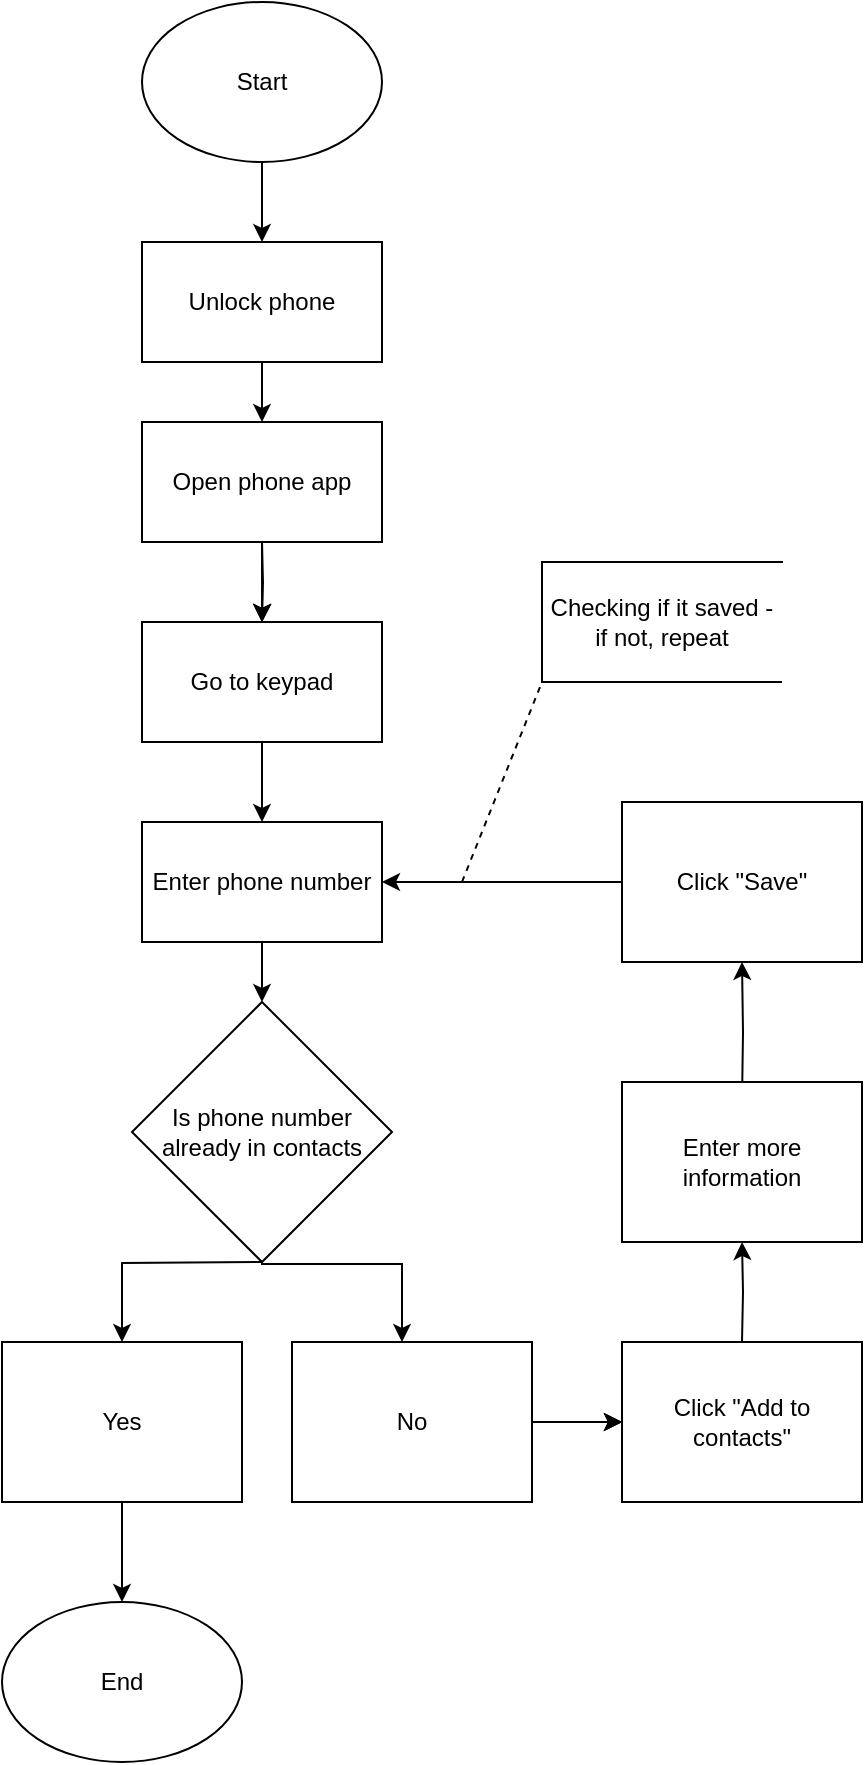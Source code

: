 <mxfile version="22.0.2" type="github">
  <diagram name="Page-1" id="pk6mPZ26se8e6UtmQEcE">
    <mxGraphModel dx="1894" dy="970" grid="1" gridSize="10" guides="1" tooltips="1" connect="1" arrows="1" fold="1" page="1" pageScale="1" pageWidth="850" pageHeight="1100" math="0" shadow="0">
      <root>
        <mxCell id="0" />
        <mxCell id="1" parent="0" />
        <mxCell id="Kl7lDOIlUgvbYGV5eezf-9" style="edgeStyle=orthogonalEdgeStyle;rounded=0;orthogonalLoop=1;jettySize=auto;html=1;entryX=0.5;entryY=0;entryDx=0;entryDy=0;" parent="1" edge="1" target="3zjKFDLOZzd586ucKAZ4-1">
          <mxGeometry relative="1" as="geometry">
            <mxPoint x="300" y="310" as="targetPoint" />
            <mxPoint x="300" y="300" as="sourcePoint" />
          </mxGeometry>
        </mxCell>
        <mxCell id="Kl7lDOIlUgvbYGV5eezf-12" value="" style="edgeStyle=orthogonalEdgeStyle;rounded=0;orthogonalLoop=1;jettySize=auto;html=1;" parent="1" edge="1">
          <mxGeometry relative="1" as="geometry">
            <mxPoint x="300" y="390" as="sourcePoint" />
            <mxPoint x="300" y="430" as="targetPoint" />
          </mxGeometry>
        </mxCell>
        <mxCell id="3zjKFDLOZzd586ucKAZ4-2" value="" style="edgeStyle=orthogonalEdgeStyle;rounded=0;orthogonalLoop=1;jettySize=auto;html=1;" edge="1" parent="1" target="3zjKFDLOZzd586ucKAZ4-1">
          <mxGeometry relative="1" as="geometry">
            <mxPoint x="300" y="390" as="sourcePoint" />
          </mxGeometry>
        </mxCell>
        <mxCell id="Kl7lDOIlUgvbYGV5eezf-18" value="" style="edgeStyle=orthogonalEdgeStyle;rounded=0;orthogonalLoop=1;jettySize=auto;html=1;" parent="1" target="Kl7lDOIlUgvbYGV5eezf-17" edge="1">
          <mxGeometry relative="1" as="geometry">
            <mxPoint x="300" y="750" as="sourcePoint" />
          </mxGeometry>
        </mxCell>
        <mxCell id="Kl7lDOIlUgvbYGV5eezf-20" value="" style="edgeStyle=orthogonalEdgeStyle;rounded=0;orthogonalLoop=1;jettySize=auto;html=1;" parent="1" target="Kl7lDOIlUgvbYGV5eezf-19" edge="1">
          <mxGeometry relative="1" as="geometry">
            <mxPoint x="300" y="750" as="sourcePoint" />
            <Array as="points">
              <mxPoint x="300" y="751" />
              <mxPoint x="370" y="751" />
            </Array>
          </mxGeometry>
        </mxCell>
        <mxCell id="3zjKFDLOZzd586ucKAZ4-29" style="edgeStyle=orthogonalEdgeStyle;rounded=0;orthogonalLoop=1;jettySize=auto;html=1;entryX=0.5;entryY=0;entryDx=0;entryDy=0;" edge="1" parent="1" source="Kl7lDOIlUgvbYGV5eezf-17" target="3zjKFDLOZzd586ucKAZ4-28">
          <mxGeometry relative="1" as="geometry" />
        </mxCell>
        <mxCell id="Kl7lDOIlUgvbYGV5eezf-17" value="Yes" style="whiteSpace=wrap;html=1;rounded=0;" parent="1" vertex="1">
          <mxGeometry x="170" y="790" width="120" height="80" as="geometry" />
        </mxCell>
        <mxCell id="Kl7lDOIlUgvbYGV5eezf-22" value="" style="edgeStyle=orthogonalEdgeStyle;rounded=0;orthogonalLoop=1;jettySize=auto;html=1;" parent="1" source="Kl7lDOIlUgvbYGV5eezf-19" edge="1">
          <mxGeometry relative="1" as="geometry">
            <mxPoint x="480" y="830" as="targetPoint" />
          </mxGeometry>
        </mxCell>
        <mxCell id="3zjKFDLOZzd586ucKAZ4-12" style="edgeStyle=orthogonalEdgeStyle;rounded=0;orthogonalLoop=1;jettySize=auto;html=1;" edge="1" parent="1" source="Kl7lDOIlUgvbYGV5eezf-19">
          <mxGeometry relative="1" as="geometry">
            <mxPoint x="480" y="830" as="targetPoint" />
          </mxGeometry>
        </mxCell>
        <mxCell id="3zjKFDLOZzd586ucKAZ4-14" value="" style="edgeStyle=orthogonalEdgeStyle;rounded=0;orthogonalLoop=1;jettySize=auto;html=1;" edge="1" parent="1" source="Kl7lDOIlUgvbYGV5eezf-19" target="3zjKFDLOZzd586ucKAZ4-13">
          <mxGeometry relative="1" as="geometry" />
        </mxCell>
        <mxCell id="Kl7lDOIlUgvbYGV5eezf-19" value="No" style="whiteSpace=wrap;html=1;rounded=0;" parent="1" vertex="1">
          <mxGeometry x="315" y="790" width="120" height="80" as="geometry" />
        </mxCell>
        <mxCell id="5PgMmq63cbxdCtNskmuy-2" value="" style="edgeStyle=orthogonalEdgeStyle;rounded=0;orthogonalLoop=1;jettySize=auto;html=1;" parent="1" target="3zjKFDLOZzd586ucKAZ4-15" edge="1">
          <mxGeometry relative="1" as="geometry">
            <mxPoint x="540" y="790" as="sourcePoint" />
            <mxPoint x="540" y="750" as="targetPoint" />
          </mxGeometry>
        </mxCell>
        <mxCell id="5PgMmq63cbxdCtNskmuy-4" value="" style="edgeStyle=orthogonalEdgeStyle;rounded=0;orthogonalLoop=1;jettySize=auto;html=1;entryX=0.5;entryY=1;entryDx=0;entryDy=0;" parent="1" target="3zjKFDLOZzd586ucKAZ4-17" edge="1">
          <mxGeometry relative="1" as="geometry">
            <mxPoint x="540" y="670" as="sourcePoint" />
            <mxPoint x="540" y="630" as="targetPoint" />
          </mxGeometry>
        </mxCell>
        <mxCell id="3zjKFDLOZzd586ucKAZ4-4" style="edgeStyle=orthogonalEdgeStyle;rounded=0;orthogonalLoop=1;jettySize=auto;html=1;" edge="1" parent="1" source="3zjKFDLOZzd586ucKAZ4-1">
          <mxGeometry relative="1" as="geometry">
            <mxPoint x="300" y="430" as="targetPoint" />
          </mxGeometry>
        </mxCell>
        <mxCell id="3zjKFDLOZzd586ucKAZ4-6" value="" style="edgeStyle=orthogonalEdgeStyle;rounded=0;orthogonalLoop=1;jettySize=auto;html=1;" edge="1" parent="1" source="3zjKFDLOZzd586ucKAZ4-1" target="3zjKFDLOZzd586ucKAZ4-5">
          <mxGeometry relative="1" as="geometry" />
        </mxCell>
        <mxCell id="3zjKFDLOZzd586ucKAZ4-1" value="Open phone app" style="whiteSpace=wrap;html=1;" vertex="1" parent="1">
          <mxGeometry x="240" y="330" width="120" height="60" as="geometry" />
        </mxCell>
        <mxCell id="3zjKFDLOZzd586ucKAZ4-8" value="" style="edgeStyle=orthogonalEdgeStyle;rounded=0;orthogonalLoop=1;jettySize=auto;html=1;" edge="1" parent="1" source="3zjKFDLOZzd586ucKAZ4-5" target="3zjKFDLOZzd586ucKAZ4-7">
          <mxGeometry relative="1" as="geometry" />
        </mxCell>
        <mxCell id="3zjKFDLOZzd586ucKAZ4-5" value="Go to keypad" style="whiteSpace=wrap;html=1;" vertex="1" parent="1">
          <mxGeometry x="240" y="430" width="120" height="60" as="geometry" />
        </mxCell>
        <mxCell id="3zjKFDLOZzd586ucKAZ4-11" value="" style="edgeStyle=orthogonalEdgeStyle;rounded=0;orthogonalLoop=1;jettySize=auto;html=1;" edge="1" parent="1" source="3zjKFDLOZzd586ucKAZ4-7" target="3zjKFDLOZzd586ucKAZ4-10">
          <mxGeometry relative="1" as="geometry" />
        </mxCell>
        <mxCell id="3zjKFDLOZzd586ucKAZ4-7" value="Enter phone number" style="whiteSpace=wrap;html=1;" vertex="1" parent="1">
          <mxGeometry x="240" y="530" width="120" height="60" as="geometry" />
        </mxCell>
        <mxCell id="3zjKFDLOZzd586ucKAZ4-10" value="Is phone number already in contacts" style="rhombus;whiteSpace=wrap;html=1;" vertex="1" parent="1">
          <mxGeometry x="235" y="620" width="130" height="130" as="geometry" />
        </mxCell>
        <mxCell id="3zjKFDLOZzd586ucKAZ4-13" value="Click &quot;Add to contacts&quot;" style="whiteSpace=wrap;html=1;rounded=0;" vertex="1" parent="1">
          <mxGeometry x="480" y="790" width="120" height="80" as="geometry" />
        </mxCell>
        <mxCell id="3zjKFDLOZzd586ucKAZ4-15" value="Enter more information" style="whiteSpace=wrap;html=1;rounded=0;" vertex="1" parent="1">
          <mxGeometry x="480" y="660" width="120" height="80" as="geometry" />
        </mxCell>
        <mxCell id="3zjKFDLOZzd586ucKAZ4-22" style="edgeStyle=orthogonalEdgeStyle;rounded=0;orthogonalLoop=1;jettySize=auto;html=1;entryX=1;entryY=0.5;entryDx=0;entryDy=0;" edge="1" parent="1" source="3zjKFDLOZzd586ucKAZ4-17" target="3zjKFDLOZzd586ucKAZ4-7">
          <mxGeometry relative="1" as="geometry" />
        </mxCell>
        <mxCell id="3zjKFDLOZzd586ucKAZ4-17" value="Click &quot;Save&quot;" style="whiteSpace=wrap;html=1;rounded=0;" vertex="1" parent="1">
          <mxGeometry x="480" y="520" width="120" height="80" as="geometry" />
        </mxCell>
        <mxCell id="3zjKFDLOZzd586ucKAZ4-23" value="Unlock phone" style="rounded=0;whiteSpace=wrap;html=1;" vertex="1" parent="1">
          <mxGeometry x="240" y="240" width="120" height="60" as="geometry" />
        </mxCell>
        <mxCell id="3zjKFDLOZzd586ucKAZ4-25" style="edgeStyle=orthogonalEdgeStyle;rounded=0;orthogonalLoop=1;jettySize=auto;html=1;entryX=0.5;entryY=0;entryDx=0;entryDy=0;" edge="1" parent="1" source="3zjKFDLOZzd586ucKAZ4-24" target="3zjKFDLOZzd586ucKAZ4-23">
          <mxGeometry relative="1" as="geometry" />
        </mxCell>
        <mxCell id="3zjKFDLOZzd586ucKAZ4-24" value="Start" style="ellipse;whiteSpace=wrap;html=1;" vertex="1" parent="1">
          <mxGeometry x="240" y="120" width="120" height="80" as="geometry" />
        </mxCell>
        <mxCell id="3zjKFDLOZzd586ucKAZ4-28" value="End" style="ellipse;whiteSpace=wrap;html=1;" vertex="1" parent="1">
          <mxGeometry x="170" y="920" width="120" height="80" as="geometry" />
        </mxCell>
        <mxCell id="3zjKFDLOZzd586ucKAZ4-30" value="" style="endArrow=none;dashed=1;html=1;rounded=0;entryX=0;entryY=1;entryDx=0;entryDy=0;" edge="1" parent="1" target="3zjKFDLOZzd586ucKAZ4-31">
          <mxGeometry width="50" height="50" relative="1" as="geometry">
            <mxPoint x="400" y="560" as="sourcePoint" />
            <mxPoint x="430" y="500" as="targetPoint" />
            <Array as="points" />
          </mxGeometry>
        </mxCell>
        <mxCell id="3zjKFDLOZzd586ucKAZ4-31" value="Checking if it saved - if not, repeat" style="shape=partialRectangle;whiteSpace=wrap;html=1;bottom=0;right=0;fillColor=none;" vertex="1" parent="1">
          <mxGeometry x="440" y="400" width="120" height="60" as="geometry" />
        </mxCell>
        <mxCell id="3zjKFDLOZzd586ucKAZ4-32" value="" style="endArrow=none;html=1;rounded=0;exitX=0;exitY=1;exitDx=0;exitDy=0;entryX=1;entryY=1;entryDx=0;entryDy=0;" edge="1" parent="1" source="3zjKFDLOZzd586ucKAZ4-31" target="3zjKFDLOZzd586ucKAZ4-31">
          <mxGeometry width="50" height="50" relative="1" as="geometry">
            <mxPoint x="570" y="460" as="sourcePoint" />
            <mxPoint x="620" y="410" as="targetPoint" />
          </mxGeometry>
        </mxCell>
      </root>
    </mxGraphModel>
  </diagram>
</mxfile>
